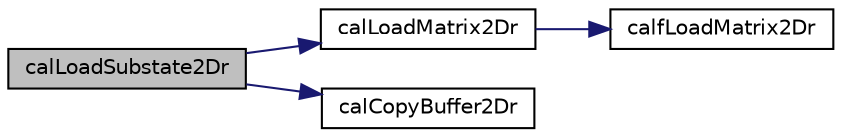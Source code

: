 digraph "calLoadSubstate2Dr"
{
  edge [fontname="Helvetica",fontsize="10",labelfontname="Helvetica",labelfontsize="10"];
  node [fontname="Helvetica",fontsize="10",shape=record];
  rankdir="LR";
  Node1 [label="calLoadSubstate2Dr",height=0.2,width=0.4,color="black", fillcolor="grey75", style="filled" fontcolor="black"];
  Node1 -> Node2 [color="midnightblue",fontsize="10",style="solid",fontname="Helvetica"];
  Node2 [label="calLoadMatrix2Dr",height=0.2,width=0.4,color="black", fillcolor="white", style="filled",URL="$cal2_d_buffer_i_o_8c.html#aedfc1fee42d491cfef8736c893d4f235",tooltip="Loads a real (floating point) matrix from file. "];
  Node2 -> Node3 [color="midnightblue",fontsize="10",style="solid",fontname="Helvetica"];
  Node3 [label="calfLoadMatrix2Dr",height=0.2,width=0.4,color="black", fillcolor="white", style="filled",URL="$cal2_d_buffer_i_o_8c.html#a884c083537de803334d2fd50ff2f72c2",tooltip="Loads a real (floating point) matrix from file. "];
  Node1 -> Node4 [color="midnightblue",fontsize="10",style="solid",fontname="Helvetica"];
  Node4 [label="calCopyBuffer2Dr",height=0.2,width=0.4,color="black", fillcolor="white", style="filled",URL="$cal2_d_buffer_8c.html#ae8f33debbf446493d7caecf90e46d144",tooltip="Real (floating point) linearized matrix copy function. "];
}
